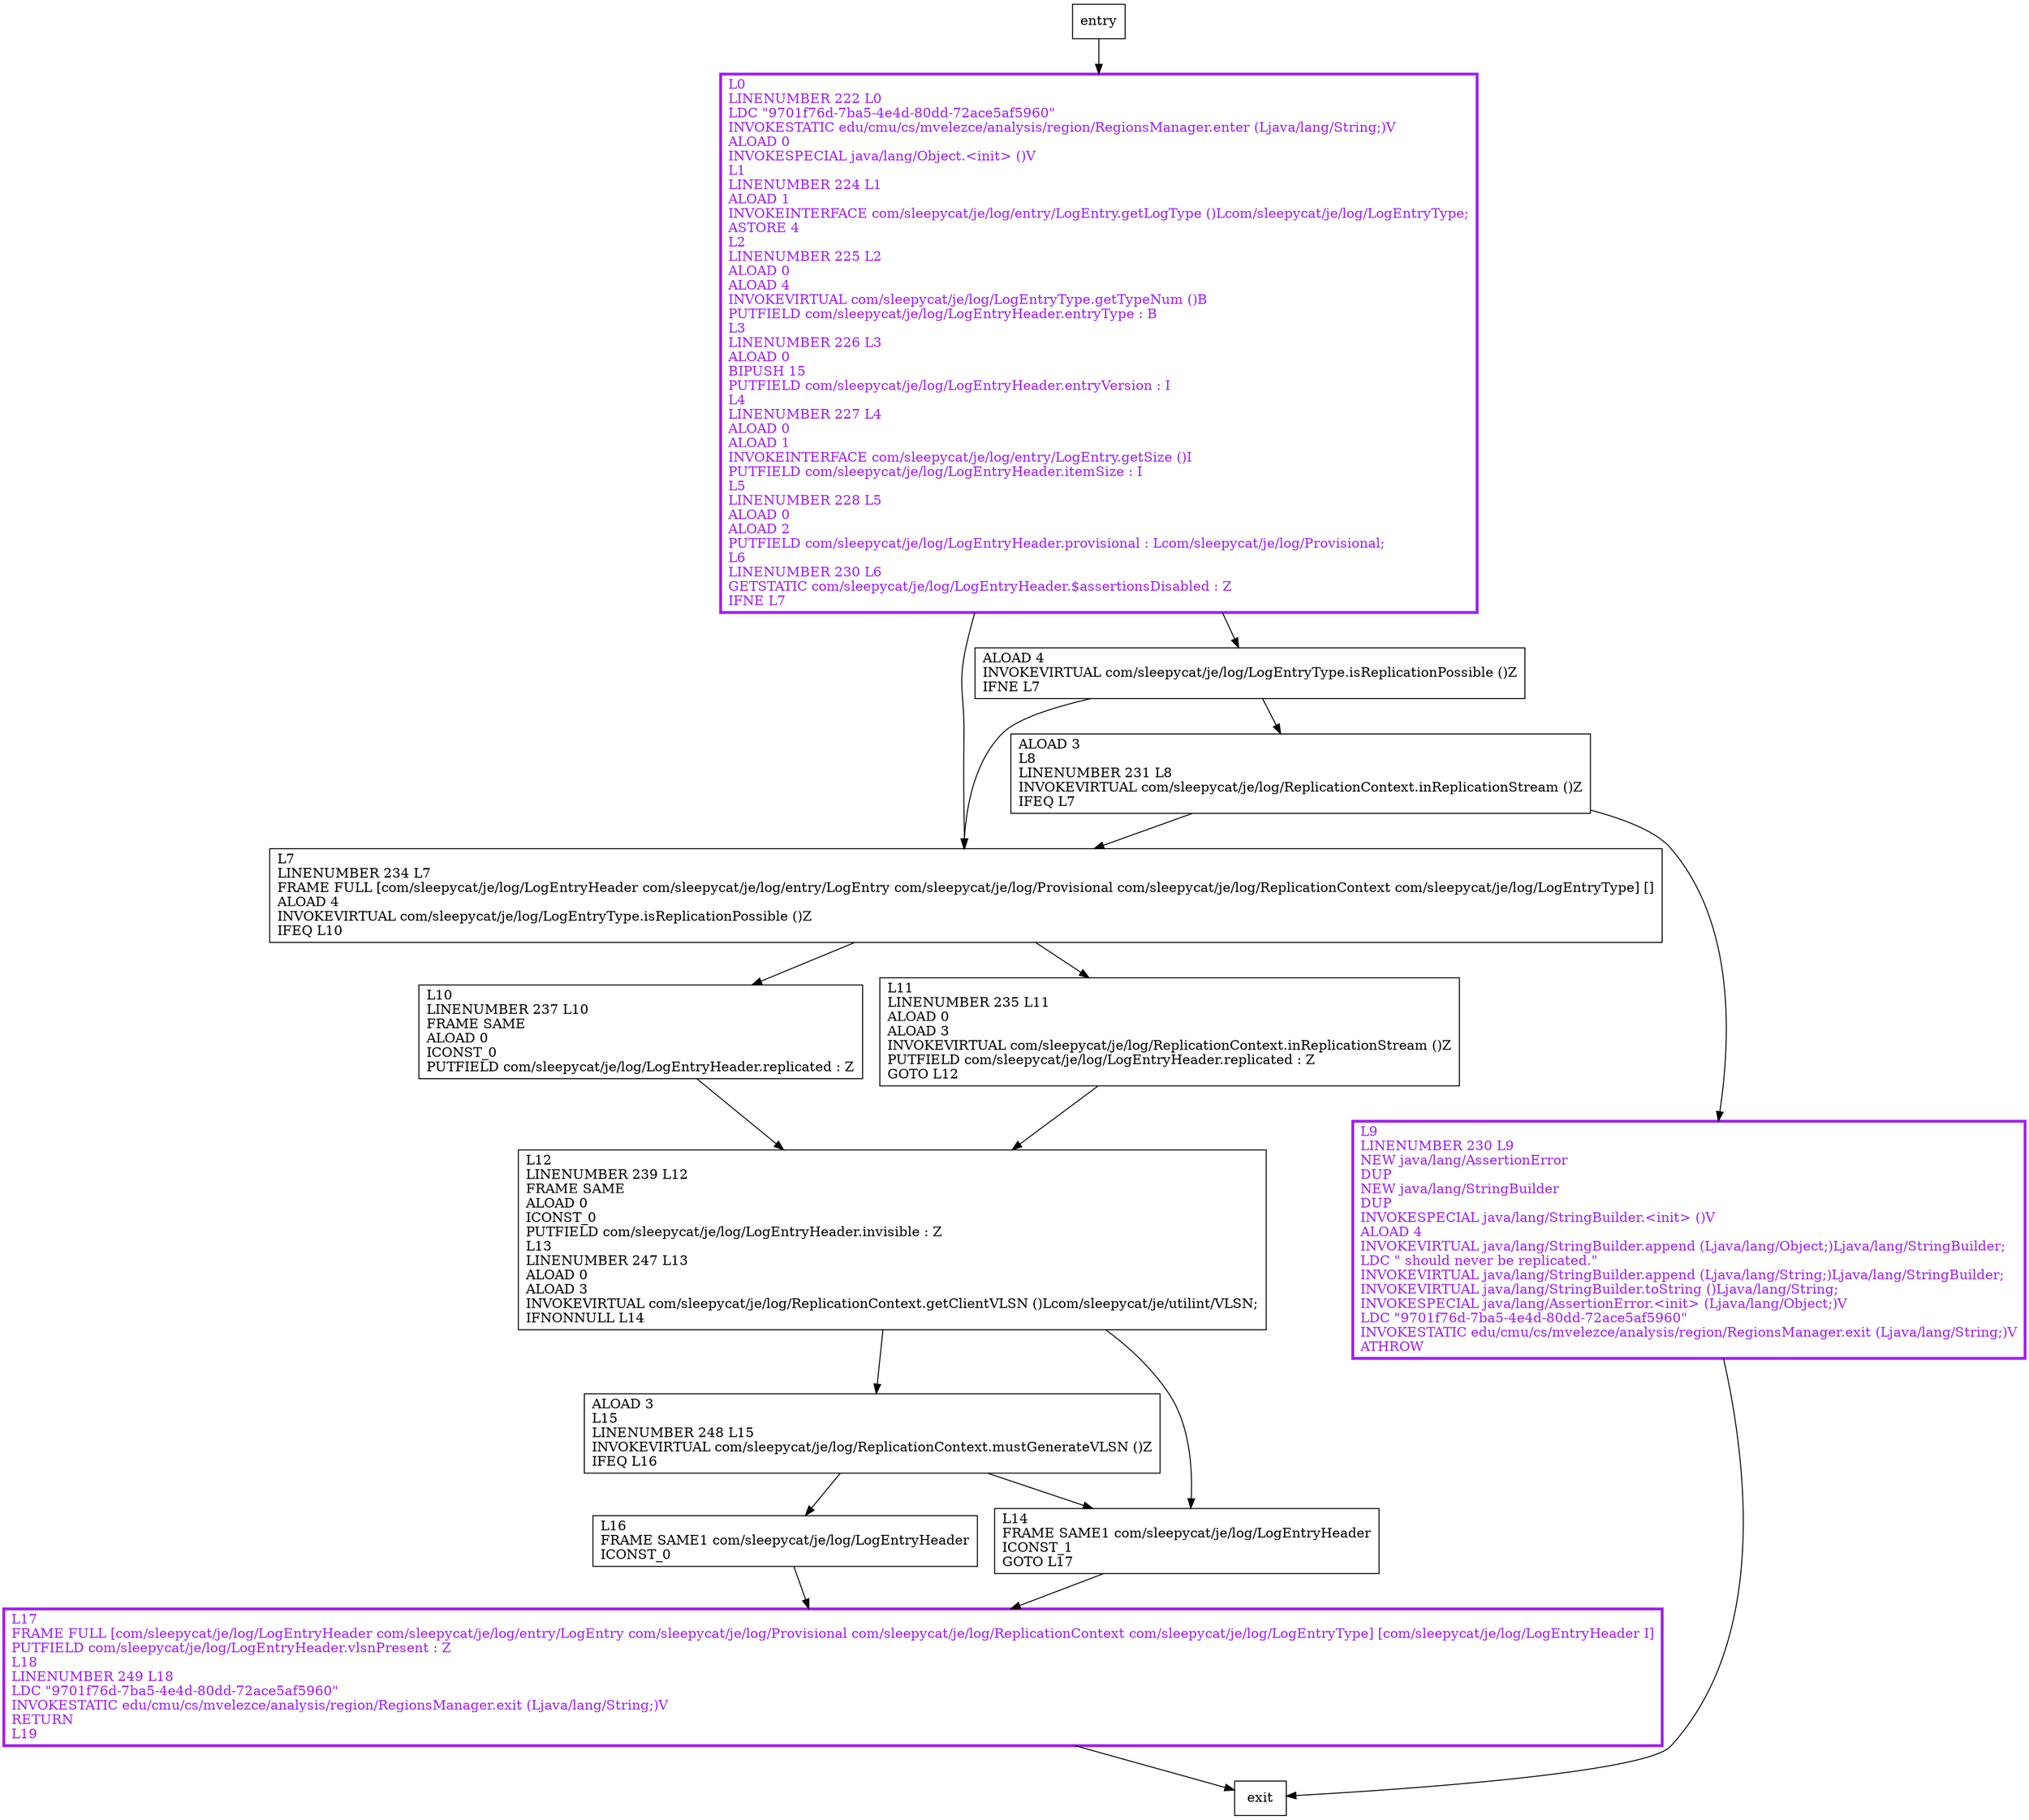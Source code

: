 digraph <init> {
node [shape=record];
1912959291 [label="L16\lFRAME SAME1 com/sleepycat/je/log/LogEntryHeader\lICONST_0\l"];
356875025 [label="L17\lFRAME FULL [com/sleepycat/je/log/LogEntryHeader com/sleepycat/je/log/entry/LogEntry com/sleepycat/je/log/Provisional com/sleepycat/je/log/ReplicationContext com/sleepycat/je/log/LogEntryType] [com/sleepycat/je/log/LogEntryHeader I]\lPUTFIELD com/sleepycat/je/log/LogEntryHeader.vlsnPresent : Z\lL18\lLINENUMBER 249 L18\lLDC \"9701f76d-7ba5-4e4d-80dd-72ace5af5960\"\lINVOKESTATIC edu/cmu/cs/mvelezce/analysis/region/RegionsManager.exit (Ljava/lang/String;)V\lRETURN\lL19\l"];
787843179 [label="ALOAD 3\lL15\lLINENUMBER 248 L15\lINVOKEVIRTUAL com/sleepycat/je/log/ReplicationContext.mustGenerateVLSN ()Z\lIFEQ L16\l"];
1908457228 [label="L14\lFRAME SAME1 com/sleepycat/je/log/LogEntryHeader\lICONST_1\lGOTO L17\l"];
687467465 [label="L12\lLINENUMBER 239 L12\lFRAME SAME\lALOAD 0\lICONST_0\lPUTFIELD com/sleepycat/je/log/LogEntryHeader.invisible : Z\lL13\lLINENUMBER 247 L13\lALOAD 0\lALOAD 3\lINVOKEVIRTUAL com/sleepycat/je/log/ReplicationContext.getClientVLSN ()Lcom/sleepycat/je/utilint/VLSN;\lIFNONNULL L14\l"];
296902297 [label="L10\lLINENUMBER 237 L10\lFRAME SAME\lALOAD 0\lICONST_0\lPUTFIELD com/sleepycat/je/log/LogEntryHeader.replicated : Z\l"];
323385122 [label="L7\lLINENUMBER 234 L7\lFRAME FULL [com/sleepycat/je/log/LogEntryHeader com/sleepycat/je/log/entry/LogEntry com/sleepycat/je/log/Provisional com/sleepycat/je/log/ReplicationContext com/sleepycat/je/log/LogEntryType] []\lALOAD 4\lINVOKEVIRTUAL com/sleepycat/je/log/LogEntryType.isReplicationPossible ()Z\lIFEQ L10\l"];
829276401 [label="L11\lLINENUMBER 235 L11\lALOAD 0\lALOAD 3\lINVOKEVIRTUAL com/sleepycat/je/log/ReplicationContext.inReplicationStream ()Z\lPUTFIELD com/sleepycat/je/log/LogEntryHeader.replicated : Z\lGOTO L12\l"];
1201659299 [label="ALOAD 3\lL8\lLINENUMBER 231 L8\lINVOKEVIRTUAL com/sleepycat/je/log/ReplicationContext.inReplicationStream ()Z\lIFEQ L7\l"];
198261909 [label="L0\lLINENUMBER 222 L0\lLDC \"9701f76d-7ba5-4e4d-80dd-72ace5af5960\"\lINVOKESTATIC edu/cmu/cs/mvelezce/analysis/region/RegionsManager.enter (Ljava/lang/String;)V\lALOAD 0\lINVOKESPECIAL java/lang/Object.\<init\> ()V\lL1\lLINENUMBER 224 L1\lALOAD 1\lINVOKEINTERFACE com/sleepycat/je/log/entry/LogEntry.getLogType ()Lcom/sleepycat/je/log/LogEntryType;\lASTORE 4\lL2\lLINENUMBER 225 L2\lALOAD 0\lALOAD 4\lINVOKEVIRTUAL com/sleepycat/je/log/LogEntryType.getTypeNum ()B\lPUTFIELD com/sleepycat/je/log/LogEntryHeader.entryType : B\lL3\lLINENUMBER 226 L3\lALOAD 0\lBIPUSH 15\lPUTFIELD com/sleepycat/je/log/LogEntryHeader.entryVersion : I\lL4\lLINENUMBER 227 L4\lALOAD 0\lALOAD 1\lINVOKEINTERFACE com/sleepycat/je/log/entry/LogEntry.getSize ()I\lPUTFIELD com/sleepycat/je/log/LogEntryHeader.itemSize : I\lL5\lLINENUMBER 228 L5\lALOAD 0\lALOAD 2\lPUTFIELD com/sleepycat/je/log/LogEntryHeader.provisional : Lcom/sleepycat/je/log/Provisional;\lL6\lLINENUMBER 230 L6\lGETSTATIC com/sleepycat/je/log/LogEntryHeader.$assertionsDisabled : Z\lIFNE L7\l"];
509431192 [label="ALOAD 4\lINVOKEVIRTUAL com/sleepycat/je/log/LogEntryType.isReplicationPossible ()Z\lIFNE L7\l"];
1168663633 [label="L9\lLINENUMBER 230 L9\lNEW java/lang/AssertionError\lDUP\lNEW java/lang/StringBuilder\lDUP\lINVOKESPECIAL java/lang/StringBuilder.\<init\> ()V\lALOAD 4\lINVOKEVIRTUAL java/lang/StringBuilder.append (Ljava/lang/Object;)Ljava/lang/StringBuilder;\lLDC \" should never be replicated.\"\lINVOKEVIRTUAL java/lang/StringBuilder.append (Ljava/lang/String;)Ljava/lang/StringBuilder;\lINVOKEVIRTUAL java/lang/StringBuilder.toString ()Ljava/lang/String;\lINVOKESPECIAL java/lang/AssertionError.\<init\> (Ljava/lang/Object;)V\lLDC \"9701f76d-7ba5-4e4d-80dd-72ace5af5960\"\lINVOKESTATIC edu/cmu/cs/mvelezce/analysis/region/RegionsManager.exit (Ljava/lang/String;)V\lATHROW\l"];
entry;
exit;
787843179 -> 1912959291;
787843179 -> 1908457228;
687467465 -> 787843179;
687467465 -> 1908457228;
829276401 -> 687467465;
1912959291 -> 356875025;
entry -> 198261909;
356875025 -> exit;
1908457228 -> 356875025;
296902297 -> 687467465;
323385122 -> 296902297;
323385122 -> 829276401;
1201659299 -> 323385122;
1201659299 -> 1168663633;
198261909 -> 323385122;
198261909 -> 509431192;
509431192 -> 323385122;
509431192 -> 1201659299;
1168663633 -> exit;
356875025[fontcolor="purple", penwidth=3, color="purple"];
198261909[fontcolor="purple", penwidth=3, color="purple"];
1168663633[fontcolor="purple", penwidth=3, color="purple"];
}
